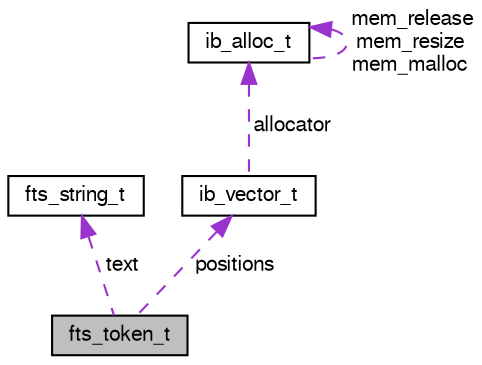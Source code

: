digraph "fts_token_t"
{
  bgcolor="transparent";
  edge [fontname="FreeSans",fontsize="10",labelfontname="FreeSans",labelfontsize="10"];
  node [fontname="FreeSans",fontsize="10",shape=record];
  Node1 [label="fts_token_t",height=0.2,width=0.4,color="black", fillcolor="grey75", style="filled" fontcolor="black"];
  Node2 -> Node1 [dir="back",color="darkorchid3",fontsize="10",style="dashed",label=" text" ,fontname="FreeSans"];
  Node2 [label="fts_string_t",height=0.2,width=0.4,color="black",URL="$structfts__string__t.html"];
  Node3 -> Node1 [dir="back",color="darkorchid3",fontsize="10",style="dashed",label=" positions" ,fontname="FreeSans"];
  Node3 [label="ib_vector_t",height=0.2,width=0.4,color="black",URL="$structib__vector__t.html"];
  Node4 -> Node3 [dir="back",color="darkorchid3",fontsize="10",style="dashed",label=" allocator" ,fontname="FreeSans"];
  Node4 [label="ib_alloc_t",height=0.2,width=0.4,color="black",URL="$structib__alloc__t.html"];
  Node4 -> Node4 [dir="back",color="darkorchid3",fontsize="10",style="dashed",label=" mem_release\nmem_resize\nmem_malloc" ,fontname="FreeSans"];
}
